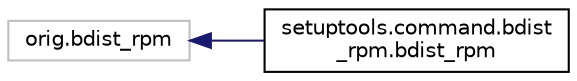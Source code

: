 digraph "Graphical Class Hierarchy"
{
 // LATEX_PDF_SIZE
  edge [fontname="Helvetica",fontsize="10",labelfontname="Helvetica",labelfontsize="10"];
  node [fontname="Helvetica",fontsize="10",shape=record];
  rankdir="LR";
  Node2380 [label="orig.bdist_rpm",height=0.2,width=0.4,color="grey75", fillcolor="white", style="filled",tooltip=" "];
  Node2380 -> Node0 [dir="back",color="midnightblue",fontsize="10",style="solid",fontname="Helvetica"];
  Node0 [label="setuptools.command.bdist\l_rpm.bdist_rpm",height=0.2,width=0.4,color="black", fillcolor="white", style="filled",URL="$classsetuptools_1_1command_1_1bdist__rpm_1_1bdist__rpm.html",tooltip=" "];
}
